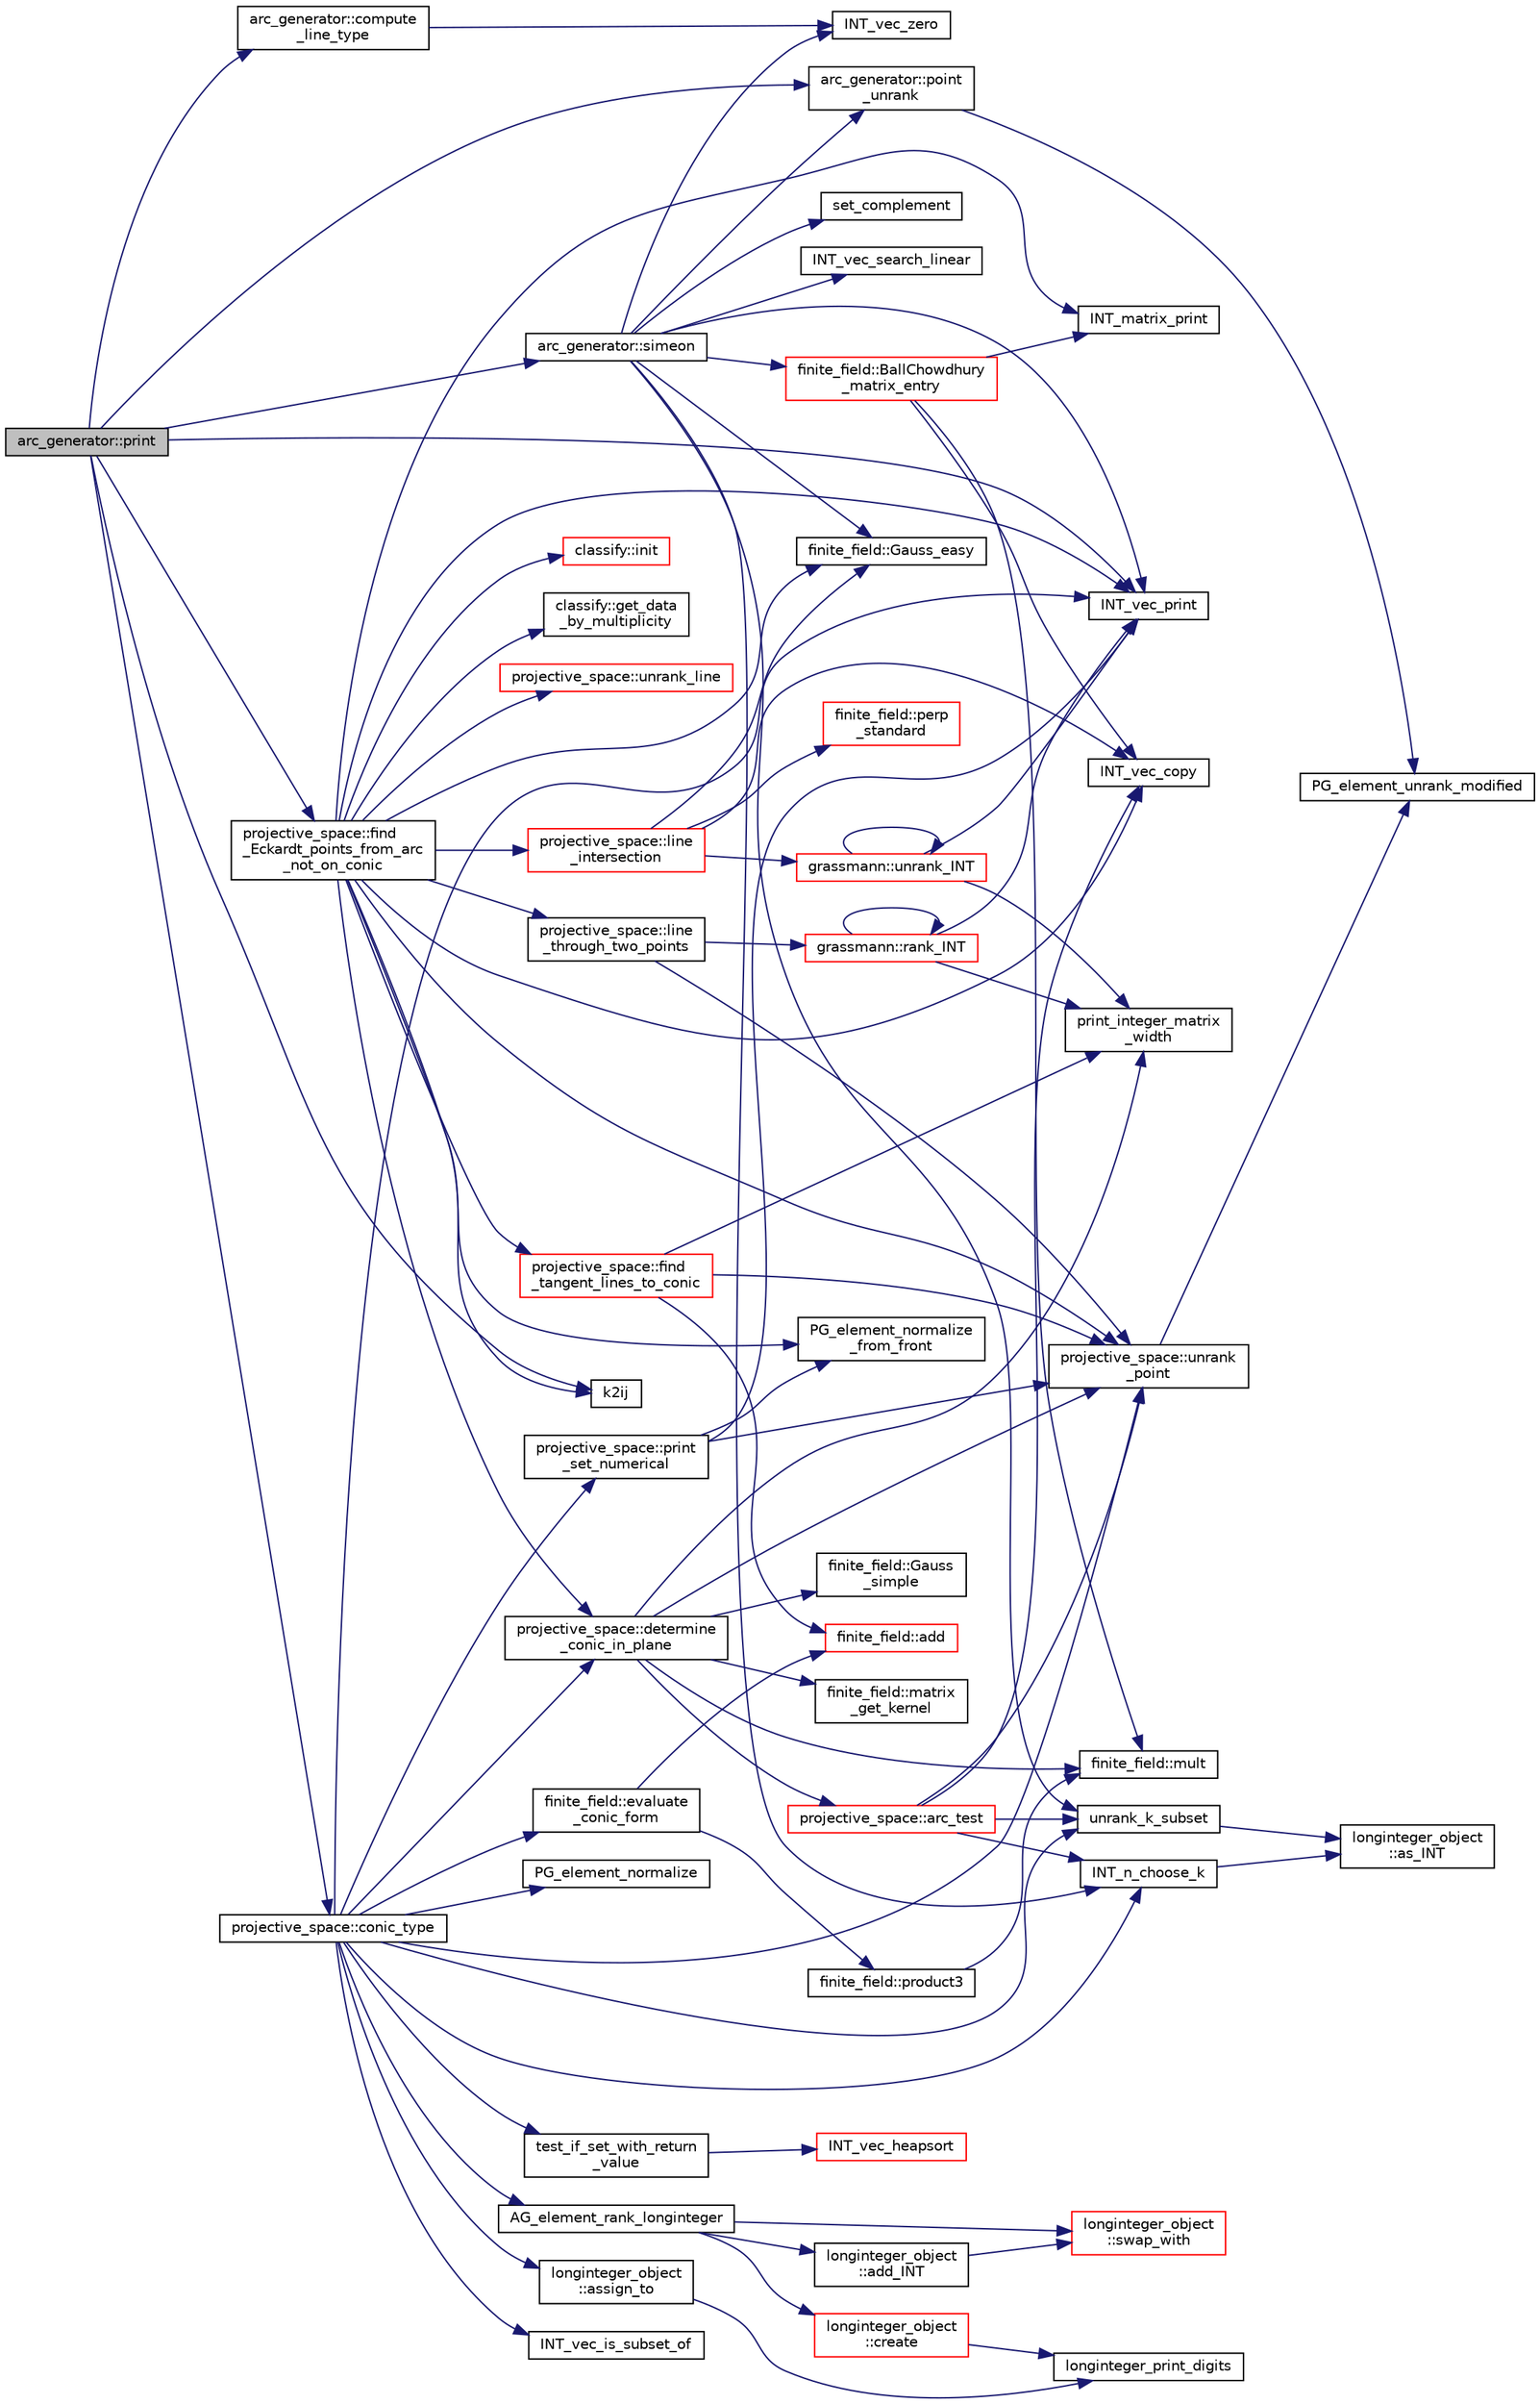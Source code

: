 digraph "arc_generator::print"
{
  edge [fontname="Helvetica",fontsize="10",labelfontname="Helvetica",labelfontsize="10"];
  node [fontname="Helvetica",fontsize="10",shape=record];
  rankdir="LR";
  Node2641 [label="arc_generator::print",height=0.2,width=0.4,color="black", fillcolor="grey75", style="filled", fontcolor="black"];
  Node2641 -> Node2642 [color="midnightblue",fontsize="10",style="solid",fontname="Helvetica"];
  Node2642 [label="arc_generator::compute\l_line_type",height=0.2,width=0.4,color="black", fillcolor="white", style="filled",URL="$d4/d21/classarc__generator.html#ab14c3db7fbdf3952bdd39990fd90706a"];
  Node2642 -> Node2643 [color="midnightblue",fontsize="10",style="solid",fontname="Helvetica"];
  Node2643 [label="INT_vec_zero",height=0.2,width=0.4,color="black", fillcolor="white", style="filled",URL="$df/dbf/sajeeb_8_c.html#aa8c9c7977203577026080f546fe4980f"];
  Node2641 -> Node2644 [color="midnightblue",fontsize="10",style="solid",fontname="Helvetica"];
  Node2644 [label="INT_vec_print",height=0.2,width=0.4,color="black", fillcolor="white", style="filled",URL="$df/dbf/sajeeb_8_c.html#a79a5901af0b47dd0d694109543c027fe"];
  Node2641 -> Node2645 [color="midnightblue",fontsize="10",style="solid",fontname="Helvetica"];
  Node2645 [label="arc_generator::point\l_unrank",height=0.2,width=0.4,color="black", fillcolor="white", style="filled",URL="$d4/d21/classarc__generator.html#a745c62f09396c2da01480b12cb1a21b7"];
  Node2645 -> Node2646 [color="midnightblue",fontsize="10",style="solid",fontname="Helvetica"];
  Node2646 [label="PG_element_unrank_modified",height=0.2,width=0.4,color="black", fillcolor="white", style="filled",URL="$d4/d67/geometry_8h.html#a83ae9b605d496f6a90345303f6efae64"];
  Node2641 -> Node2647 [color="midnightblue",fontsize="10",style="solid",fontname="Helvetica"];
  Node2647 [label="projective_space::conic_type",height=0.2,width=0.4,color="black", fillcolor="white", style="filled",URL="$d2/d17/classprojective__space.html#af5a8dcbc4bbe1638c3037b949b3b3306"];
  Node2647 -> Node2648 [color="midnightblue",fontsize="10",style="solid",fontname="Helvetica"];
  Node2648 [label="projective_space::print\l_set_numerical",height=0.2,width=0.4,color="black", fillcolor="white", style="filled",URL="$d2/d17/classprojective__space.html#ac6ee25b30e3fbe635750d0f0924e0bba"];
  Node2648 -> Node2649 [color="midnightblue",fontsize="10",style="solid",fontname="Helvetica"];
  Node2649 [label="projective_space::unrank\l_point",height=0.2,width=0.4,color="black", fillcolor="white", style="filled",URL="$d2/d17/classprojective__space.html#a3cb7917af4c5f1590b660d4bf907e0fa"];
  Node2649 -> Node2646 [color="midnightblue",fontsize="10",style="solid",fontname="Helvetica"];
  Node2648 -> Node2644 [color="midnightblue",fontsize="10",style="solid",fontname="Helvetica"];
  Node2648 -> Node2650 [color="midnightblue",fontsize="10",style="solid",fontname="Helvetica"];
  Node2650 [label="PG_element_normalize\l_from_front",height=0.2,width=0.4,color="black", fillcolor="white", style="filled",URL="$d4/d67/geometry_8h.html#af675caf5f9975573455c8d93cb56bf95"];
  Node2647 -> Node2651 [color="midnightblue",fontsize="10",style="solid",fontname="Helvetica"];
  Node2651 [label="test_if_set_with_return\l_value",height=0.2,width=0.4,color="black", fillcolor="white", style="filled",URL="$d5/de2/foundations_2data__structures_2data__structures_8h.html#ac8840ecabde4103e50ef1a7a8245d913"];
  Node2651 -> Node2652 [color="midnightblue",fontsize="10",style="solid",fontname="Helvetica"];
  Node2652 [label="INT_vec_heapsort",height=0.2,width=0.4,color="red", fillcolor="white", style="filled",URL="$d4/dd7/sorting_8_c.html#a3590ad9987f801fbfc94634300182f39"];
  Node2647 -> Node2656 [color="midnightblue",fontsize="10",style="solid",fontname="Helvetica"];
  Node2656 [label="INT_n_choose_k",height=0.2,width=0.4,color="black", fillcolor="white", style="filled",URL="$d2/d7c/combinatorics_8_c.html#aa74adc702e59feadb839f44c0aaec8f6"];
  Node2656 -> Node2657 [color="midnightblue",fontsize="10",style="solid",fontname="Helvetica"];
  Node2657 [label="longinteger_object\l::as_INT",height=0.2,width=0.4,color="black", fillcolor="white", style="filled",URL="$dd/d7e/classlonginteger__object.html#afb992d4679a6741acc63c8bcba27971e"];
  Node2647 -> Node2658 [color="midnightblue",fontsize="10",style="solid",fontname="Helvetica"];
  Node2658 [label="unrank_k_subset",height=0.2,width=0.4,color="black", fillcolor="white", style="filled",URL="$d2/d7c/combinatorics_8_c.html#a709dbec12f4da5bb02b9352d45a2c77d"];
  Node2658 -> Node2657 [color="midnightblue",fontsize="10",style="solid",fontname="Helvetica"];
  Node2647 -> Node2644 [color="midnightblue",fontsize="10",style="solid",fontname="Helvetica"];
  Node2647 -> Node2659 [color="midnightblue",fontsize="10",style="solid",fontname="Helvetica"];
  Node2659 [label="INT_vec_is_subset_of",height=0.2,width=0.4,color="black", fillcolor="white", style="filled",URL="$d5/de2/foundations_2data__structures_2data__structures_8h.html#a20ec6b8d7632de228f6a41317ee56be3"];
  Node2647 -> Node2660 [color="midnightblue",fontsize="10",style="solid",fontname="Helvetica"];
  Node2660 [label="projective_space::determine\l_conic_in_plane",height=0.2,width=0.4,color="black", fillcolor="white", style="filled",URL="$d2/d17/classprojective__space.html#ad37dfe343cac13cc6c90e1fabf77ce14"];
  Node2660 -> Node2661 [color="midnightblue",fontsize="10",style="solid",fontname="Helvetica"];
  Node2661 [label="projective_space::arc_test",height=0.2,width=0.4,color="red", fillcolor="white", style="filled",URL="$d2/d17/classprojective__space.html#a065c2c15235080040332e0b5ea5b5a60"];
  Node2661 -> Node2649 [color="midnightblue",fontsize="10",style="solid",fontname="Helvetica"];
  Node2661 -> Node2656 [color="midnightblue",fontsize="10",style="solid",fontname="Helvetica"];
  Node2661 -> Node2658 [color="midnightblue",fontsize="10",style="solid",fontname="Helvetica"];
  Node2661 -> Node2662 [color="midnightblue",fontsize="10",style="solid",fontname="Helvetica"];
  Node2662 [label="INT_vec_copy",height=0.2,width=0.4,color="black", fillcolor="white", style="filled",URL="$df/dbf/sajeeb_8_c.html#ac2d875e27e009af6ec04d17254d11075"];
  Node2660 -> Node2649 [color="midnightblue",fontsize="10",style="solid",fontname="Helvetica"];
  Node2660 -> Node2664 [color="midnightblue",fontsize="10",style="solid",fontname="Helvetica"];
  Node2664 [label="print_integer_matrix\l_width",height=0.2,width=0.4,color="black", fillcolor="white", style="filled",URL="$d5/db4/io__and__os_8h.html#aa78f3e73fc2179251bd15adbcc31573f"];
  Node2660 -> Node2665 [color="midnightblue",fontsize="10",style="solid",fontname="Helvetica"];
  Node2665 [label="finite_field::mult",height=0.2,width=0.4,color="black", fillcolor="white", style="filled",URL="$df/d5a/classfinite__field.html#a24fb5917aa6d4d656fd855b7f44a13b0"];
  Node2660 -> Node2666 [color="midnightblue",fontsize="10",style="solid",fontname="Helvetica"];
  Node2666 [label="finite_field::Gauss\l_simple",height=0.2,width=0.4,color="black", fillcolor="white", style="filled",URL="$df/d5a/classfinite__field.html#aba4950590e24a1ce323f292cf47b3307"];
  Node2660 -> Node2667 [color="midnightblue",fontsize="10",style="solid",fontname="Helvetica"];
  Node2667 [label="finite_field::matrix\l_get_kernel",height=0.2,width=0.4,color="black", fillcolor="white", style="filled",URL="$df/d5a/classfinite__field.html#ac45780a927cee936df13d04d30d2d248"];
  Node2647 -> Node2668 [color="midnightblue",fontsize="10",style="solid",fontname="Helvetica"];
  Node2668 [label="PG_element_normalize",height=0.2,width=0.4,color="black", fillcolor="white", style="filled",URL="$d4/d67/geometry_8h.html#a5a4c3c1158bad6bab0d786c616bd0996"];
  Node2647 -> Node2669 [color="midnightblue",fontsize="10",style="solid",fontname="Helvetica"];
  Node2669 [label="AG_element_rank_longinteger",height=0.2,width=0.4,color="black", fillcolor="white", style="filled",URL="$d4/d67/geometry_8h.html#ac13377076b1f78e7a883eade63d2d6f6"];
  Node2669 -> Node2670 [color="midnightblue",fontsize="10",style="solid",fontname="Helvetica"];
  Node2670 [label="longinteger_object\l::create",height=0.2,width=0.4,color="red", fillcolor="white", style="filled",URL="$dd/d7e/classlonginteger__object.html#a95d2eebc60849c3963a49298b1f498c2"];
  Node2670 -> Node2672 [color="midnightblue",fontsize="10",style="solid",fontname="Helvetica"];
  Node2672 [label="longinteger_print_digits",height=0.2,width=0.4,color="black", fillcolor="white", style="filled",URL="$de/dc5/algebra__and__number__theory_8h.html#ac2bac7b12f5b6440b8dad275cd7a157d"];
  Node2669 -> Node2676 [color="midnightblue",fontsize="10",style="solid",fontname="Helvetica"];
  Node2676 [label="longinteger_object\l::add_INT",height=0.2,width=0.4,color="black", fillcolor="white", style="filled",URL="$dd/d7e/classlonginteger__object.html#af059ef23395f9d8e43b5a33a0db2340f"];
  Node2676 -> Node2677 [color="midnightblue",fontsize="10",style="solid",fontname="Helvetica"];
  Node2677 [label="longinteger_object\l::swap_with",height=0.2,width=0.4,color="red", fillcolor="white", style="filled",URL="$dd/d7e/classlonginteger__object.html#ad5b3a13ab9dd9194219627600890aed5"];
  Node2669 -> Node2677 [color="midnightblue",fontsize="10",style="solid",fontname="Helvetica"];
  Node2647 -> Node2649 [color="midnightblue",fontsize="10",style="solid",fontname="Helvetica"];
  Node2647 -> Node2678 [color="midnightblue",fontsize="10",style="solid",fontname="Helvetica"];
  Node2678 [label="finite_field::evaluate\l_conic_form",height=0.2,width=0.4,color="black", fillcolor="white", style="filled",URL="$df/d5a/classfinite__field.html#ad0d30daf0c7242c3a57226614d34522a"];
  Node2678 -> Node2679 [color="midnightblue",fontsize="10",style="solid",fontname="Helvetica"];
  Node2679 [label="finite_field::product3",height=0.2,width=0.4,color="black", fillcolor="white", style="filled",URL="$df/d5a/classfinite__field.html#ada2d8411665cb720cf2bf78ba41a2f1d"];
  Node2679 -> Node2665 [color="midnightblue",fontsize="10",style="solid",fontname="Helvetica"];
  Node2678 -> Node2680 [color="midnightblue",fontsize="10",style="solid",fontname="Helvetica"];
  Node2680 [label="finite_field::add",height=0.2,width=0.4,color="red", fillcolor="white", style="filled",URL="$df/d5a/classfinite__field.html#a8f12328a27500f3c7be0c849ebbc9d14"];
  Node2647 -> Node2683 [color="midnightblue",fontsize="10",style="solid",fontname="Helvetica"];
  Node2683 [label="longinteger_object\l::assign_to",height=0.2,width=0.4,color="black", fillcolor="white", style="filled",URL="$dd/d7e/classlonginteger__object.html#a891b9d0947bfce181245ab5cffe9482a"];
  Node2683 -> Node2672 [color="midnightblue",fontsize="10",style="solid",fontname="Helvetica"];
  Node2641 -> Node2684 [color="midnightblue",fontsize="10",style="solid",fontname="Helvetica"];
  Node2684 [label="projective_space::find\l_Eckardt_points_from_arc\l_not_on_conic",height=0.2,width=0.4,color="black", fillcolor="white", style="filled",URL="$d2/d17/classprojective__space.html#a3b4fbef8fbbeee1af542b6f7c969ed79"];
  Node2684 -> Node2644 [color="midnightblue",fontsize="10",style="solid",fontname="Helvetica"];
  Node2684 -> Node2685 [color="midnightblue",fontsize="10",style="solid",fontname="Helvetica"];
  Node2685 [label="projective_space::line\l_through_two_points",height=0.2,width=0.4,color="black", fillcolor="white", style="filled",URL="$d2/d17/classprojective__space.html#abbf3151422696b42f4c4b0b4090495d6"];
  Node2685 -> Node2649 [color="midnightblue",fontsize="10",style="solid",fontname="Helvetica"];
  Node2685 -> Node2686 [color="midnightblue",fontsize="10",style="solid",fontname="Helvetica"];
  Node2686 [label="grassmann::rank_INT",height=0.2,width=0.4,color="red", fillcolor="white", style="filled",URL="$df/d02/classgrassmann.html#a1fa95ce7ecebd48b04c7a0dc75491184"];
  Node2686 -> Node2664 [color="midnightblue",fontsize="10",style="solid",fontname="Helvetica"];
  Node2686 -> Node2644 [color="midnightblue",fontsize="10",style="solid",fontname="Helvetica"];
  Node2686 -> Node2686 [color="midnightblue",fontsize="10",style="solid",fontname="Helvetica"];
  Node2684 -> Node2691 [color="midnightblue",fontsize="10",style="solid",fontname="Helvetica"];
  Node2691 [label="projective_space::line\l_intersection",height=0.2,width=0.4,color="red", fillcolor="white", style="filled",URL="$d2/d17/classprojective__space.html#addb4eb5baf4a1396e1b3f490bc5e7b9b"];
  Node2691 -> Node2692 [color="midnightblue",fontsize="10",style="solid",fontname="Helvetica"];
  Node2692 [label="grassmann::unrank_INT",height=0.2,width=0.4,color="red", fillcolor="white", style="filled",URL="$df/d02/classgrassmann.html#a32079405b95a6da2ba1420567d762d64"];
  Node2692 -> Node2644 [color="midnightblue",fontsize="10",style="solid",fontname="Helvetica"];
  Node2692 -> Node2692 [color="midnightblue",fontsize="10",style="solid",fontname="Helvetica"];
  Node2692 -> Node2664 [color="midnightblue",fontsize="10",style="solid",fontname="Helvetica"];
  Node2691 -> Node2693 [color="midnightblue",fontsize="10",style="solid",fontname="Helvetica"];
  Node2693 [label="finite_field::perp\l_standard",height=0.2,width=0.4,color="red", fillcolor="white", style="filled",URL="$df/d5a/classfinite__field.html#a2f5bc92908aea624a8d9179d2a9ba057"];
  Node2691 -> Node2662 [color="midnightblue",fontsize="10",style="solid",fontname="Helvetica"];
  Node2691 -> Node2700 [color="midnightblue",fontsize="10",style="solid",fontname="Helvetica"];
  Node2700 [label="finite_field::Gauss_easy",height=0.2,width=0.4,color="black", fillcolor="white", style="filled",URL="$df/d5a/classfinite__field.html#a32761bf6c4a41f24b7193352127db8e7"];
  Node2684 -> Node2701 [color="midnightblue",fontsize="10",style="solid",fontname="Helvetica"];
  Node2701 [label="classify::init",height=0.2,width=0.4,color="red", fillcolor="white", style="filled",URL="$d9/d43/classclassify.html#afc24c64267d646d1f83ea39a7c66bde3"];
  Node2684 -> Node2713 [color="midnightblue",fontsize="10",style="solid",fontname="Helvetica"];
  Node2713 [label="classify::get_data\l_by_multiplicity",height=0.2,width=0.4,color="black", fillcolor="white", style="filled",URL="$d9/d43/classclassify.html#aabcac177dd0cd34178da9a0e9252d5d9"];
  Node2684 -> Node2662 [color="midnightblue",fontsize="10",style="solid",fontname="Helvetica"];
  Node2684 -> Node2714 [color="midnightblue",fontsize="10",style="solid",fontname="Helvetica"];
  Node2714 [label="k2ij",height=0.2,width=0.4,color="black", fillcolor="white", style="filled",URL="$df/dbf/sajeeb_8_c.html#a94379148acec1c2aeedad1903aa0756a"];
  Node2684 -> Node2660 [color="midnightblue",fontsize="10",style="solid",fontname="Helvetica"];
  Node2684 -> Node2650 [color="midnightblue",fontsize="10",style="solid",fontname="Helvetica"];
  Node2684 -> Node2715 [color="midnightblue",fontsize="10",style="solid",fontname="Helvetica"];
  Node2715 [label="projective_space::find\l_tangent_lines_to_conic",height=0.2,width=0.4,color="red", fillcolor="white", style="filled",URL="$d2/d17/classprojective__space.html#a5466280662eb757e4361e5b91e9a3b0b"];
  Node2715 -> Node2680 [color="midnightblue",fontsize="10",style="solid",fontname="Helvetica"];
  Node2715 -> Node2649 [color="midnightblue",fontsize="10",style="solid",fontname="Helvetica"];
  Node2715 -> Node2664 [color="midnightblue",fontsize="10",style="solid",fontname="Helvetica"];
  Node2684 -> Node2724 [color="midnightblue",fontsize="10",style="solid",fontname="Helvetica"];
  Node2724 [label="projective_space::unrank_line",height=0.2,width=0.4,color="red", fillcolor="white", style="filled",URL="$d2/d17/classprojective__space.html#abdc61b40bc8adc18628e1d3a1755dcae"];
  Node2684 -> Node2695 [color="midnightblue",fontsize="10",style="solid",fontname="Helvetica"];
  Node2695 [label="INT_matrix_print",height=0.2,width=0.4,color="black", fillcolor="white", style="filled",URL="$d5/db4/io__and__os_8h.html#afd4180a24bef3a2b584668a4eaf607ff"];
  Node2684 -> Node2649 [color="midnightblue",fontsize="10",style="solid",fontname="Helvetica"];
  Node2684 -> Node2700 [color="midnightblue",fontsize="10",style="solid",fontname="Helvetica"];
  Node2641 -> Node2714 [color="midnightblue",fontsize="10",style="solid",fontname="Helvetica"];
  Node2641 -> Node2725 [color="midnightblue",fontsize="10",style="solid",fontname="Helvetica"];
  Node2725 [label="arc_generator::simeon",height=0.2,width=0.4,color="black", fillcolor="white", style="filled",URL="$d4/d21/classarc__generator.html#a70e7c17292bbb3b63c12cc2512e45aba"];
  Node2725 -> Node2656 [color="midnightblue",fontsize="10",style="solid",fontname="Helvetica"];
  Node2725 -> Node2643 [color="midnightblue",fontsize="10",style="solid",fontname="Helvetica"];
  Node2725 -> Node2645 [color="midnightblue",fontsize="10",style="solid",fontname="Helvetica"];
  Node2725 -> Node2658 [color="midnightblue",fontsize="10",style="solid",fontname="Helvetica"];
  Node2725 -> Node2726 [color="midnightblue",fontsize="10",style="solid",fontname="Helvetica"];
  Node2726 [label="set_complement",height=0.2,width=0.4,color="black", fillcolor="white", style="filled",URL="$d2/d7c/combinatorics_8_c.html#ab7dc77f73fc69bb15dbec52aba503c3b"];
  Node2725 -> Node2644 [color="midnightblue",fontsize="10",style="solid",fontname="Helvetica"];
  Node2725 -> Node2727 [color="midnightblue",fontsize="10",style="solid",fontname="Helvetica"];
  Node2727 [label="INT_vec_search_linear",height=0.2,width=0.4,color="black", fillcolor="white", style="filled",URL="$d5/de2/foundations_2data__structures_2data__structures_8h.html#ad0aa35e081da3ba3cc8841bf086ba9aa"];
  Node2725 -> Node2728 [color="midnightblue",fontsize="10",style="solid",fontname="Helvetica"];
  Node2728 [label="finite_field::BallChowdhury\l_matrix_entry",height=0.2,width=0.4,color="red", fillcolor="white", style="filled",URL="$df/d5a/classfinite__field.html#a961293f903f87da16219ceb61f642e8e"];
  Node2728 -> Node2662 [color="midnightblue",fontsize="10",style="solid",fontname="Helvetica"];
  Node2728 -> Node2695 [color="midnightblue",fontsize="10",style="solid",fontname="Helvetica"];
  Node2728 -> Node2665 [color="midnightblue",fontsize="10",style="solid",fontname="Helvetica"];
  Node2725 -> Node2700 [color="midnightblue",fontsize="10",style="solid",fontname="Helvetica"];
}
